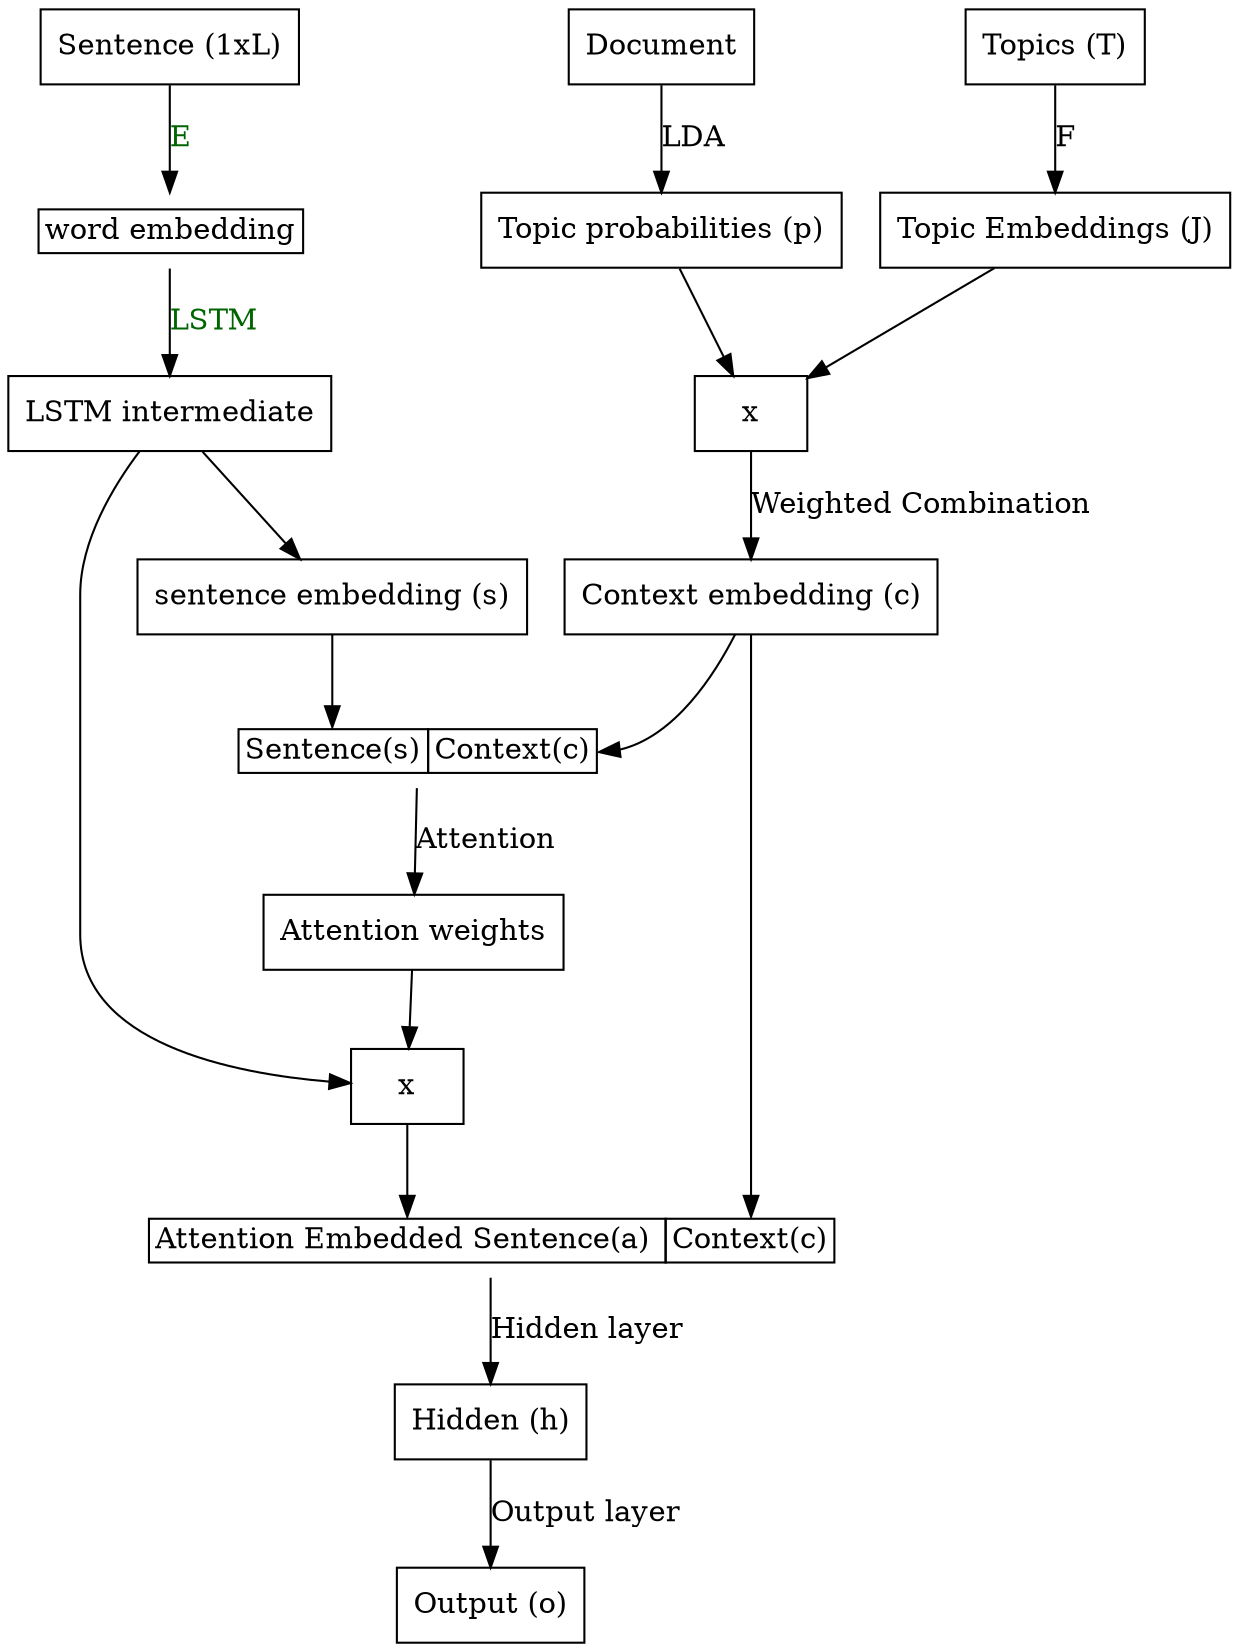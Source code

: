 digraph graphname{
		node [shape=record,size=4];
                Sentence [label="Sentence (1xL)"];      // node T
                Embeddings [label=< <TABLE BORDER="0" CELLBORDER="1" CELLSPACING="0"> <TR><TD>word embedding</TD></TR> </TABLE>>,shape=none];  // node P
                SentenceEmbeddingsIntermediate [label="LSTM intermediate"];  // node P
                SentenceEmbeddings [label="sentence embedding (s)"];  // node P
                SentenceContext [label=< <TABLE BORDER="0" CELLBORDER="1" CELLSPACING="0"> <TR><TD PORT="sent">Sentence(s)</TD><TD PORT="context">Context(c)</TD></TR> </TABLE>>,shape=none];  // node P


		Document [label="Document"];
		Topics [label="Topic probabilities (p)"];
                ContextEmbeddings [label="Context embedding (c)"];  // node P

		AttentionWeight [label="Attention weights"];
		Multiply [label="x"];
                Multiply2 [label="x"];
                AttentionSentenceContext [label=< <TABLE BORDER="0" CELLBORDER="1" CELLSPACING="0"> <TR><TD PORT="attnsent">Attention Embedded Sentence(a) </TD><TD PORT="attncontext">Context(c)</TD></TR> </TABLE>>,shape=none];  // node P


                Hidden [label="Hidden (h)"];
		Output [label="Output (o)"];

                Topicset [label="Topics (T)"];
                TopicEm [label="Topic Embeddings (J)"];
                
                Sentence -> Embeddings[label="E", fontcolor=darkgreen]; // edge T->P
                Embeddings -> SentenceEmbeddingsIntermediate [label="LSTM", fontcolor=darkgreen]; // edge T->P
                SentenceEmbeddingsIntermediate -> SentenceEmbeddings[label = ""];// edge T -> P
                SentenceEmbeddings -> SentenceContext:sent [label="", fontcolor=darkgreen]; // edge T->P


		Document -> Topics [label="LDA"];
		ContextEmbeddings -> SentenceContext:context [label=""]
                Topicset -> TopicEm [label="F"]
                TopicEm -> Multiply2 [label=""]
		Topics -> Multiply2[label=""]
                Multiply2 -> ContextEmbeddings [label="Weighted Combination"];
                                

		SentenceContext -> AttentionWeight [label="Attention"];
		AttentionWeight -> Multiply [label=""];
		SentenceEmbeddingsIntermediate -> Multiply [label=""];
		Multiply -> AttentionSentenceContext:attnsent [label=""];
		ContextEmbeddings -> AttentionSentenceContext:attncontext [label=""];
		AttentionSentenceContext -> Hidden [label="Hidden layer"];
                Hidden -> Output [label="Output layer"]
}
